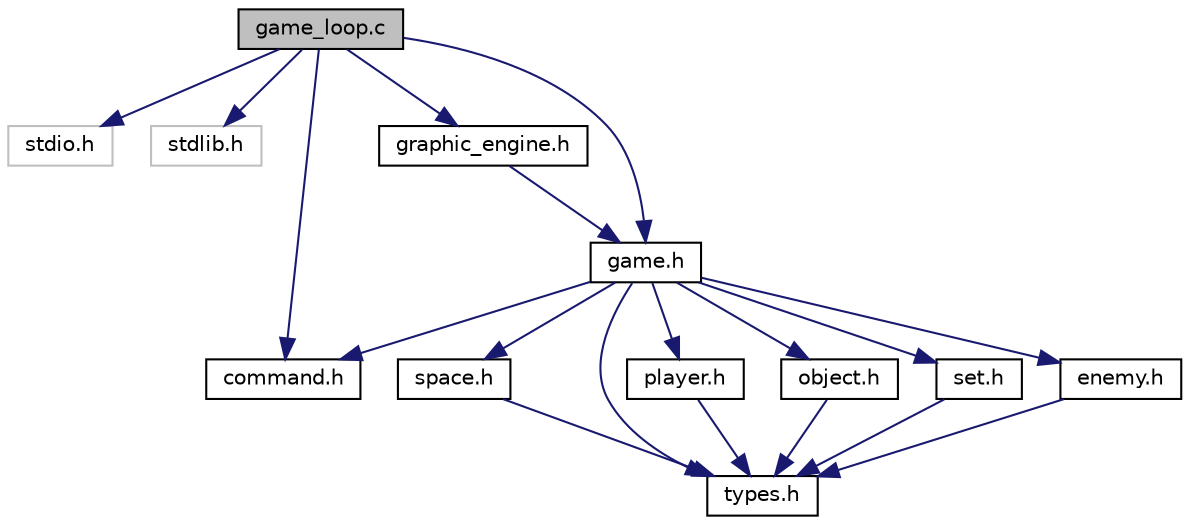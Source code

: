 digraph "game_loop.c"
{
 // LATEX_PDF_SIZE
  edge [fontname="Helvetica",fontsize="10",labelfontname="Helvetica",labelfontsize="10"];
  node [fontname="Helvetica",fontsize="10",shape=record];
  Node1 [label="game_loop.c",height=0.2,width=0.4,color="black", fillcolor="grey75", style="filled", fontcolor="black",tooltip="It defines the game loop."];
  Node1 -> Node2 [color="midnightblue",fontsize="10",style="solid"];
  Node2 [label="stdio.h",height=0.2,width=0.4,color="grey75", fillcolor="white", style="filled",tooltip=" "];
  Node1 -> Node3 [color="midnightblue",fontsize="10",style="solid"];
  Node3 [label="stdlib.h",height=0.2,width=0.4,color="grey75", fillcolor="white", style="filled",tooltip=" "];
  Node1 -> Node4 [color="midnightblue",fontsize="10",style="solid"];
  Node4 [label="graphic_engine.h",height=0.2,width=0.4,color="black", fillcolor="white", style="filled",URL="$graphic__engine_8h.html",tooltip="It defines the textual graphic engine interface."];
  Node4 -> Node5 [color="midnightblue",fontsize="10",style="solid"];
  Node5 [label="game.h",height=0.2,width=0.4,color="black", fillcolor="white", style="filled",URL="$game_8h.html",tooltip="It defines the game interface."];
  Node5 -> Node6 [color="midnightblue",fontsize="10",style="solid"];
  Node6 [label="command.h",height=0.2,width=0.4,color="black", fillcolor="white", style="filled",URL="$command_8h.html",tooltip="It implements the command interpreter interface."];
  Node5 -> Node7 [color="midnightblue",fontsize="10",style="solid"];
  Node7 [label="space.h",height=0.2,width=0.4,color="black", fillcolor="white", style="filled",URL="$space_8h.html",tooltip="It defines the space interface."];
  Node7 -> Node8 [color="midnightblue",fontsize="10",style="solid"];
  Node8 [label="types.h",height=0.2,width=0.4,color="black", fillcolor="white", style="filled",URL="$types_8h.html",tooltip="It defines common types for the whole project."];
  Node5 -> Node8 [color="midnightblue",fontsize="10",style="solid"];
  Node5 -> Node9 [color="midnightblue",fontsize="10",style="solid"];
  Node9 [label="player.h",height=0.2,width=0.4,color="black", fillcolor="white", style="filled",URL="$player_8h_source.html",tooltip=" "];
  Node9 -> Node8 [color="midnightblue",fontsize="10",style="solid"];
  Node5 -> Node10 [color="midnightblue",fontsize="10",style="solid"];
  Node10 [label="object.h",height=0.2,width=0.4,color="black", fillcolor="white", style="filled",URL="$object_8h_source.html",tooltip=" "];
  Node10 -> Node8 [color="midnightblue",fontsize="10",style="solid"];
  Node5 -> Node11 [color="midnightblue",fontsize="10",style="solid"];
  Node11 [label="set.h",height=0.2,width=0.4,color="black", fillcolor="white", style="filled",URL="$set_8h_source.html",tooltip=" "];
  Node11 -> Node8 [color="midnightblue",fontsize="10",style="solid"];
  Node5 -> Node12 [color="midnightblue",fontsize="10",style="solid"];
  Node12 [label="enemy.h",height=0.2,width=0.4,color="black", fillcolor="white", style="filled",URL="$enemy_8h_source.html",tooltip=" "];
  Node12 -> Node8 [color="midnightblue",fontsize="10",style="solid"];
  Node1 -> Node5 [color="midnightblue",fontsize="10",style="solid"];
  Node1 -> Node6 [color="midnightblue",fontsize="10",style="solid"];
}

